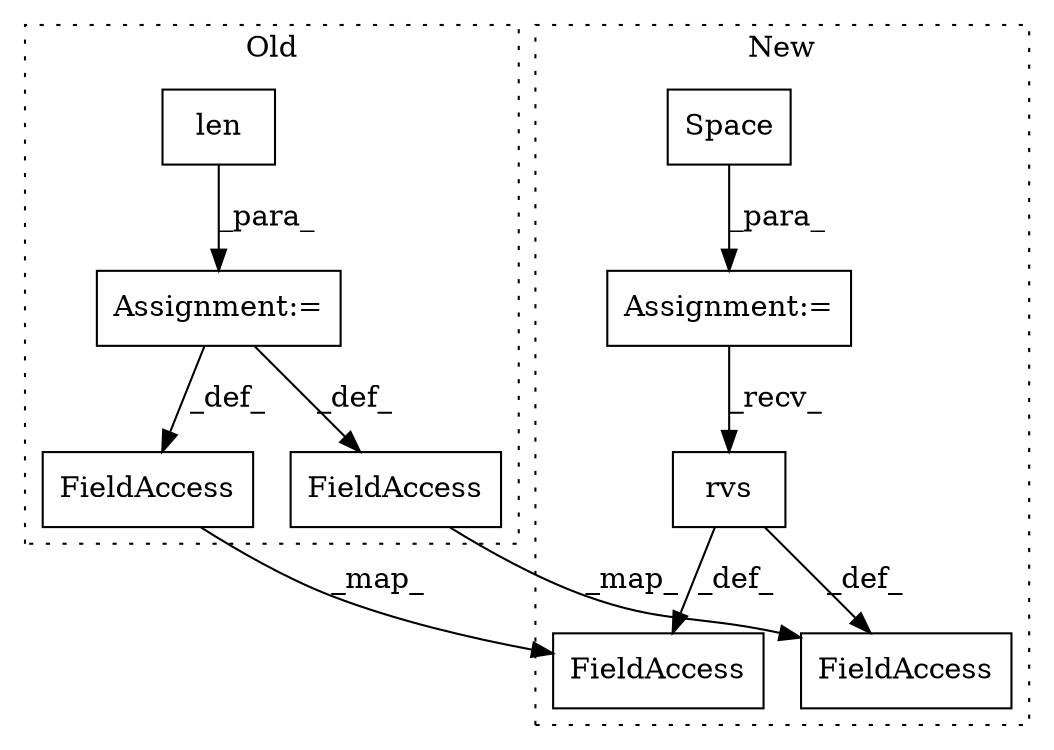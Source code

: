 digraph G {
subgraph cluster0 {
1 [label="len" a="32" s="1175,1185" l="4,1" shape="box"];
3 [label="Assignment:=" a="7" s="1174" l="1" shape="box"];
4 [label="FieldAccess" a="22" s="3102" l="5" shape="box"];
6 [label="FieldAccess" a="22" s="3179" l="11" shape="box"];
label = "Old";
style="dotted";
}
subgraph cluster1 {
2 [label="rvs" a="32" s="1455,1470" l="4,1" shape="box"];
5 [label="FieldAccess" a="22" s="3156" l="5" shape="box"];
7 [label="FieldAccess" a="22" s="3233" l="11" shape="box"];
8 [label="Space" a="32" s="1140,1156" l="6,1" shape="box"];
9 [label="Assignment:=" a="7" s="1139" l="1" shape="box"];
label = "New";
style="dotted";
}
1 -> 3 [label="_para_"];
2 -> 5 [label="_def_"];
2 -> 7 [label="_def_"];
3 -> 4 [label="_def_"];
3 -> 6 [label="_def_"];
4 -> 5 [label="_map_"];
6 -> 7 [label="_map_"];
8 -> 9 [label="_para_"];
9 -> 2 [label="_recv_"];
}